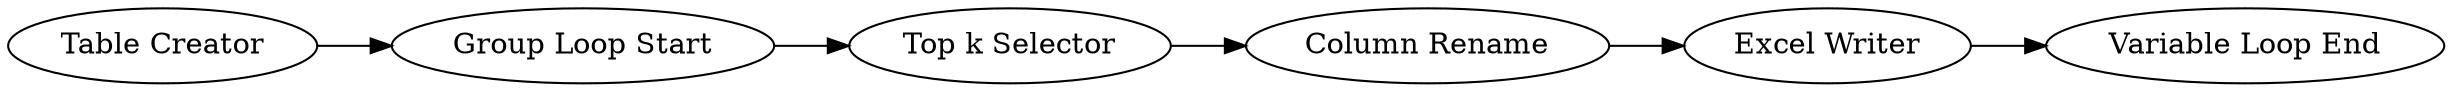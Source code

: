 digraph {
	7 -> 4
	2 -> 7
	1 -> 2
	4 -> 6
	6 -> 8
	1 [label="Table Creator"]
	7 [label="Top k Selector"]
	4 [label="Column Rename"]
	6 [label="Excel Writer"]
	8 [label="Variable Loop End"]
	2 [label="Group Loop Start"]
	rankdir=LR
}
